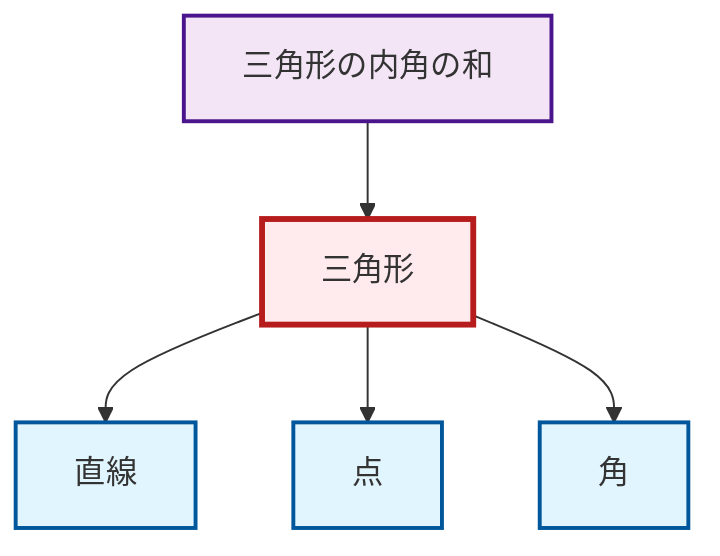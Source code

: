 graph TD
    classDef definition fill:#e1f5fe,stroke:#01579b,stroke-width:2px
    classDef theorem fill:#f3e5f5,stroke:#4a148c,stroke-width:2px
    classDef axiom fill:#fff3e0,stroke:#e65100,stroke-width:2px
    classDef example fill:#e8f5e9,stroke:#1b5e20,stroke-width:2px
    classDef current fill:#ffebee,stroke:#b71c1c,stroke-width:3px
    thm-angle-sum-triangle["三角形の内角の和"]:::theorem
    def-line["直線"]:::definition
    def-triangle["三角形"]:::definition
    def-angle["角"]:::definition
    def-point["点"]:::definition
    def-triangle --> def-line
    def-triangle --> def-point
    thm-angle-sum-triangle --> def-triangle
    def-triangle --> def-angle
    class def-triangle current